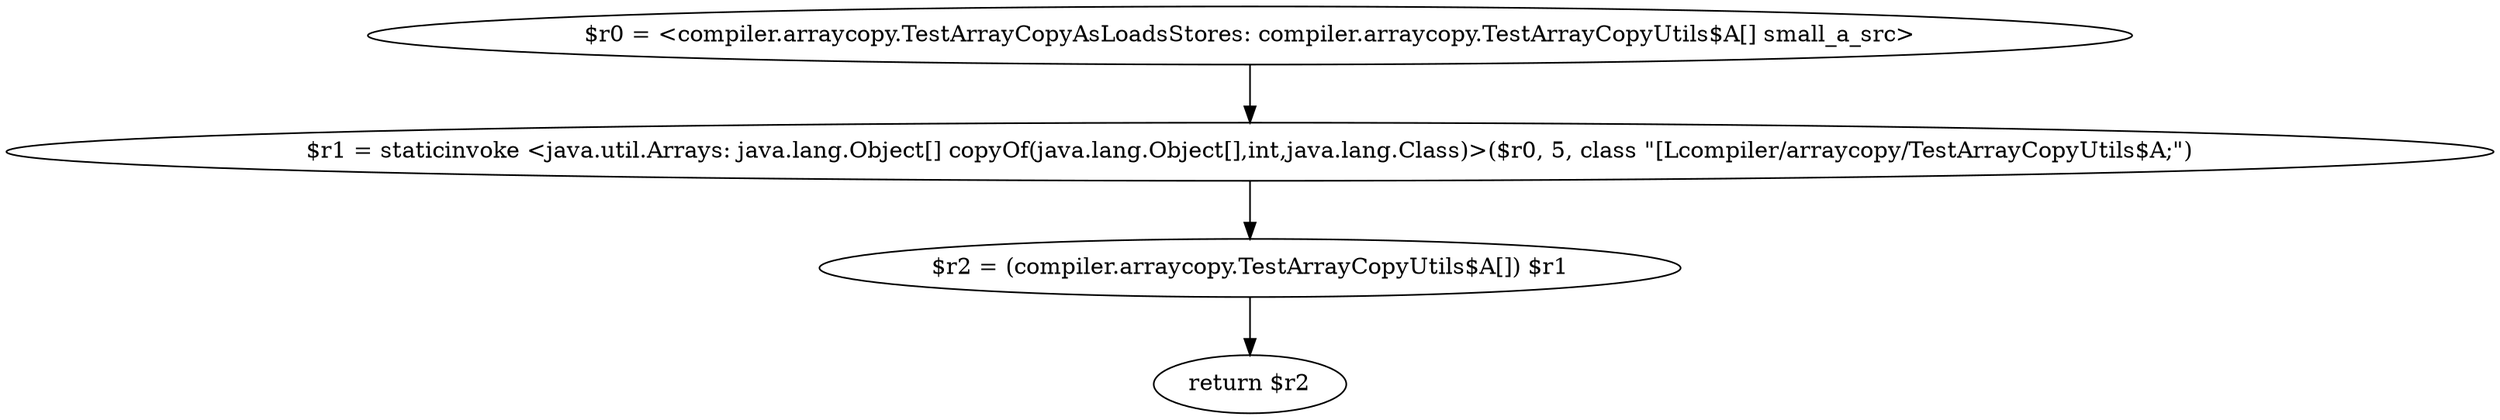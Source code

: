 digraph "unitGraph" {
    "$r0 = <compiler.arraycopy.TestArrayCopyAsLoadsStores: compiler.arraycopy.TestArrayCopyUtils$A[] small_a_src>"
    "$r1 = staticinvoke <java.util.Arrays: java.lang.Object[] copyOf(java.lang.Object[],int,java.lang.Class)>($r0, 5, class \"[Lcompiler/arraycopy/TestArrayCopyUtils$A;\")"
    "$r2 = (compiler.arraycopy.TestArrayCopyUtils$A[]) $r1"
    "return $r2"
    "$r0 = <compiler.arraycopy.TestArrayCopyAsLoadsStores: compiler.arraycopy.TestArrayCopyUtils$A[] small_a_src>"->"$r1 = staticinvoke <java.util.Arrays: java.lang.Object[] copyOf(java.lang.Object[],int,java.lang.Class)>($r0, 5, class \"[Lcompiler/arraycopy/TestArrayCopyUtils$A;\")";
    "$r1 = staticinvoke <java.util.Arrays: java.lang.Object[] copyOf(java.lang.Object[],int,java.lang.Class)>($r0, 5, class \"[Lcompiler/arraycopy/TestArrayCopyUtils$A;\")"->"$r2 = (compiler.arraycopy.TestArrayCopyUtils$A[]) $r1";
    "$r2 = (compiler.arraycopy.TestArrayCopyUtils$A[]) $r1"->"return $r2";
}
